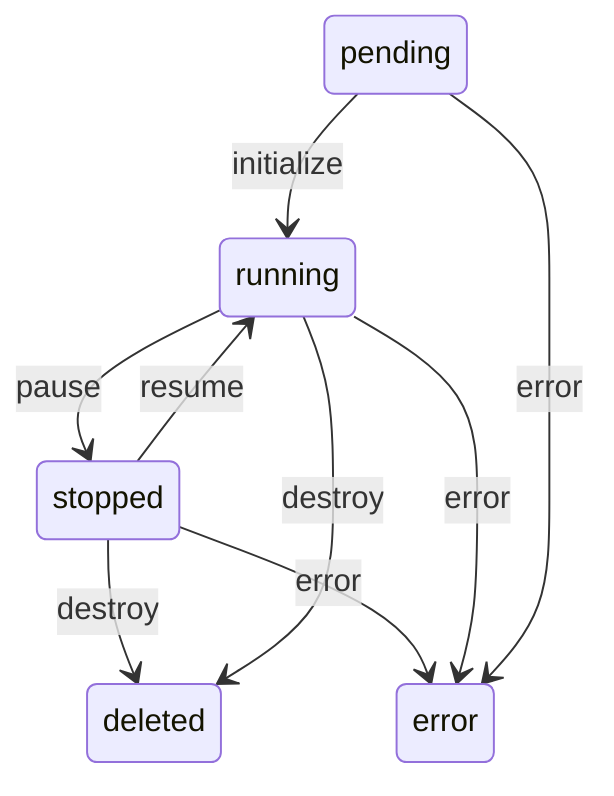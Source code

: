 stateDiagram-v2
pending --> running: initialize
running --> stopped: pause
stopped --> running: resume
stopped --> deleted: destroy
stopped --> error: error
running --> deleted: destroy
running --> error: error
pending --> error: error